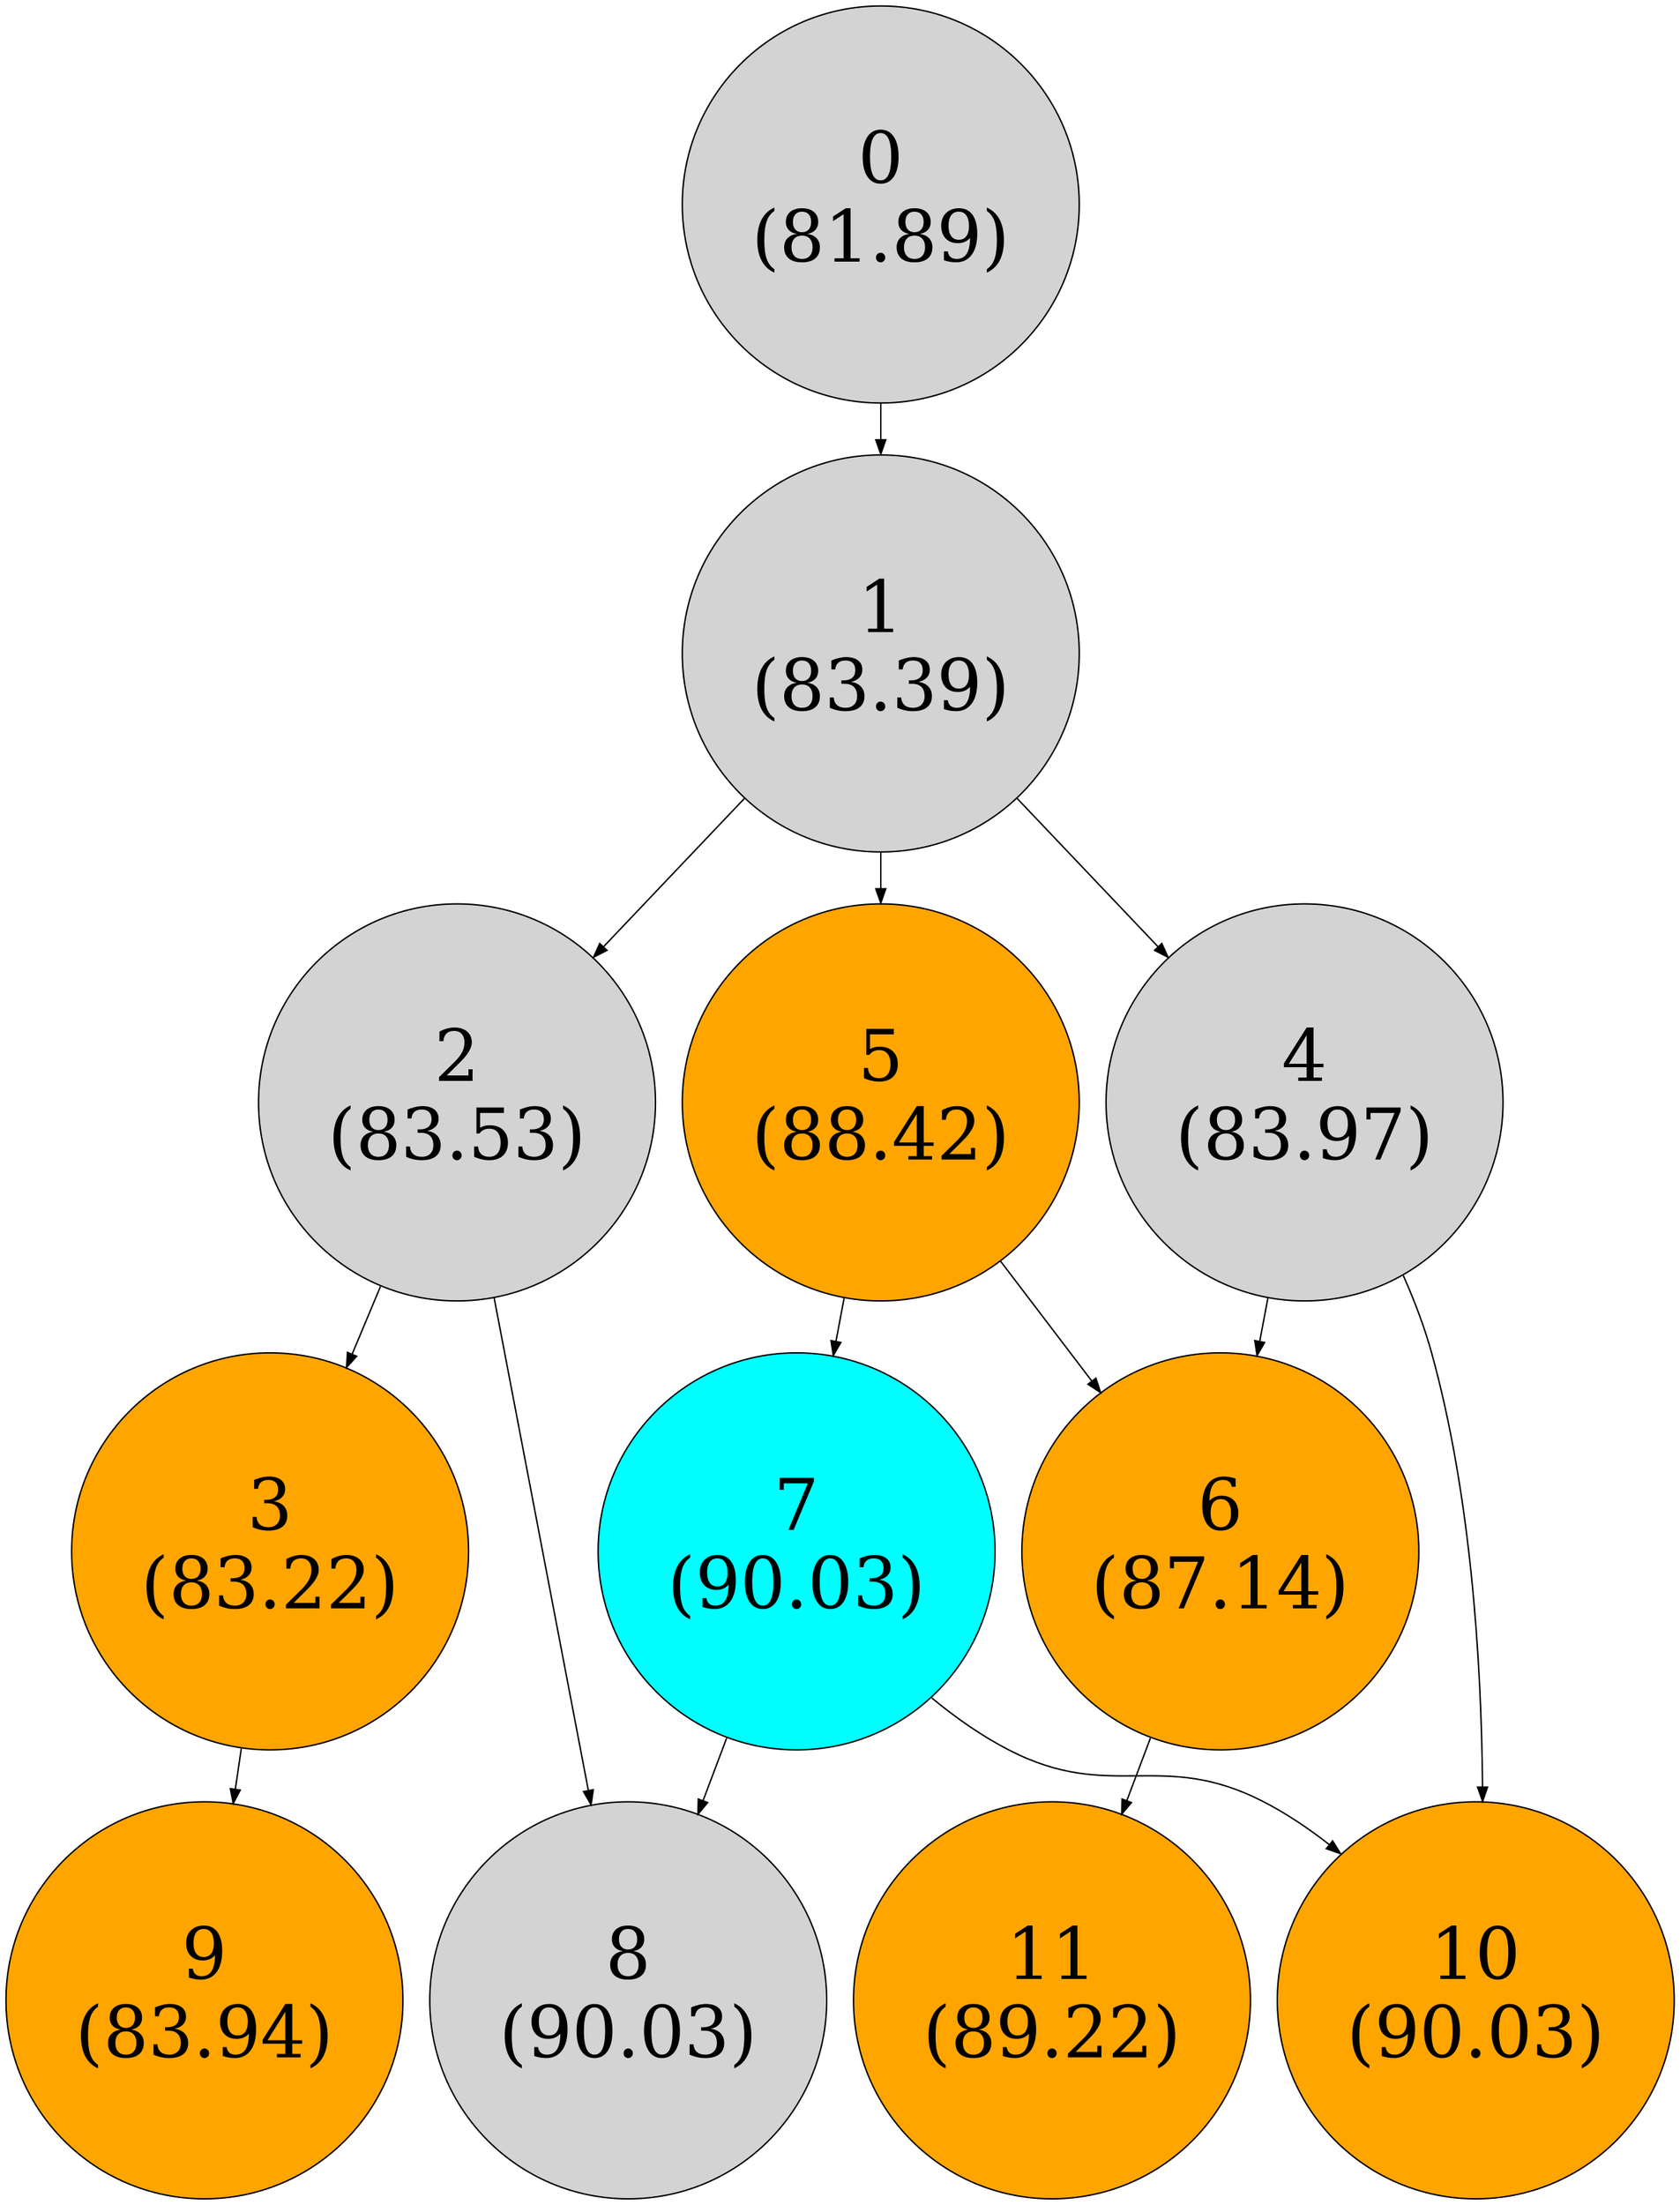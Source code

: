 digraph G {
    node [style=filled, shape=circle, fontsize=50];
    0 [label="0\n(81.89)"];
    1 [label="1\n(83.39)"];
    2 [label="2\n(83.53)"];
    3 [label="3\n(83.22)", fillcolor=orange, fontcolor=black];
    4 [label="4\n(83.97)"];
    5 [label="5\n(88.42)", fillcolor=orange, fontcolor=black];
    6 [label="6\n(87.14)", fillcolor=orange, fontcolor=black];
    7 [label="7\n(90.03)", fillcolor=cyan, fontcolor=black];
    8 [label="8\n(90.03)"];
    9 [label="9\n(83.94)", fillcolor=orange, fontcolor=black];
    10 [label="10\n(90.03)", fillcolor=orange, fontcolor=black];
    11 [label="11\n(89.22)", fillcolor=orange, fontcolor=black];
    0 -> 1;
    1 -> 2;
    2 -> 3;
    1 -> 4;
    1 -> 5;
    4 -> 6;
    5 -> 6;
    5 -> 7;
    2 -> 8;
    7 -> 8;
    3 -> 9;
    4 -> 10;
    7 -> 10;
    6 -> 11;
}